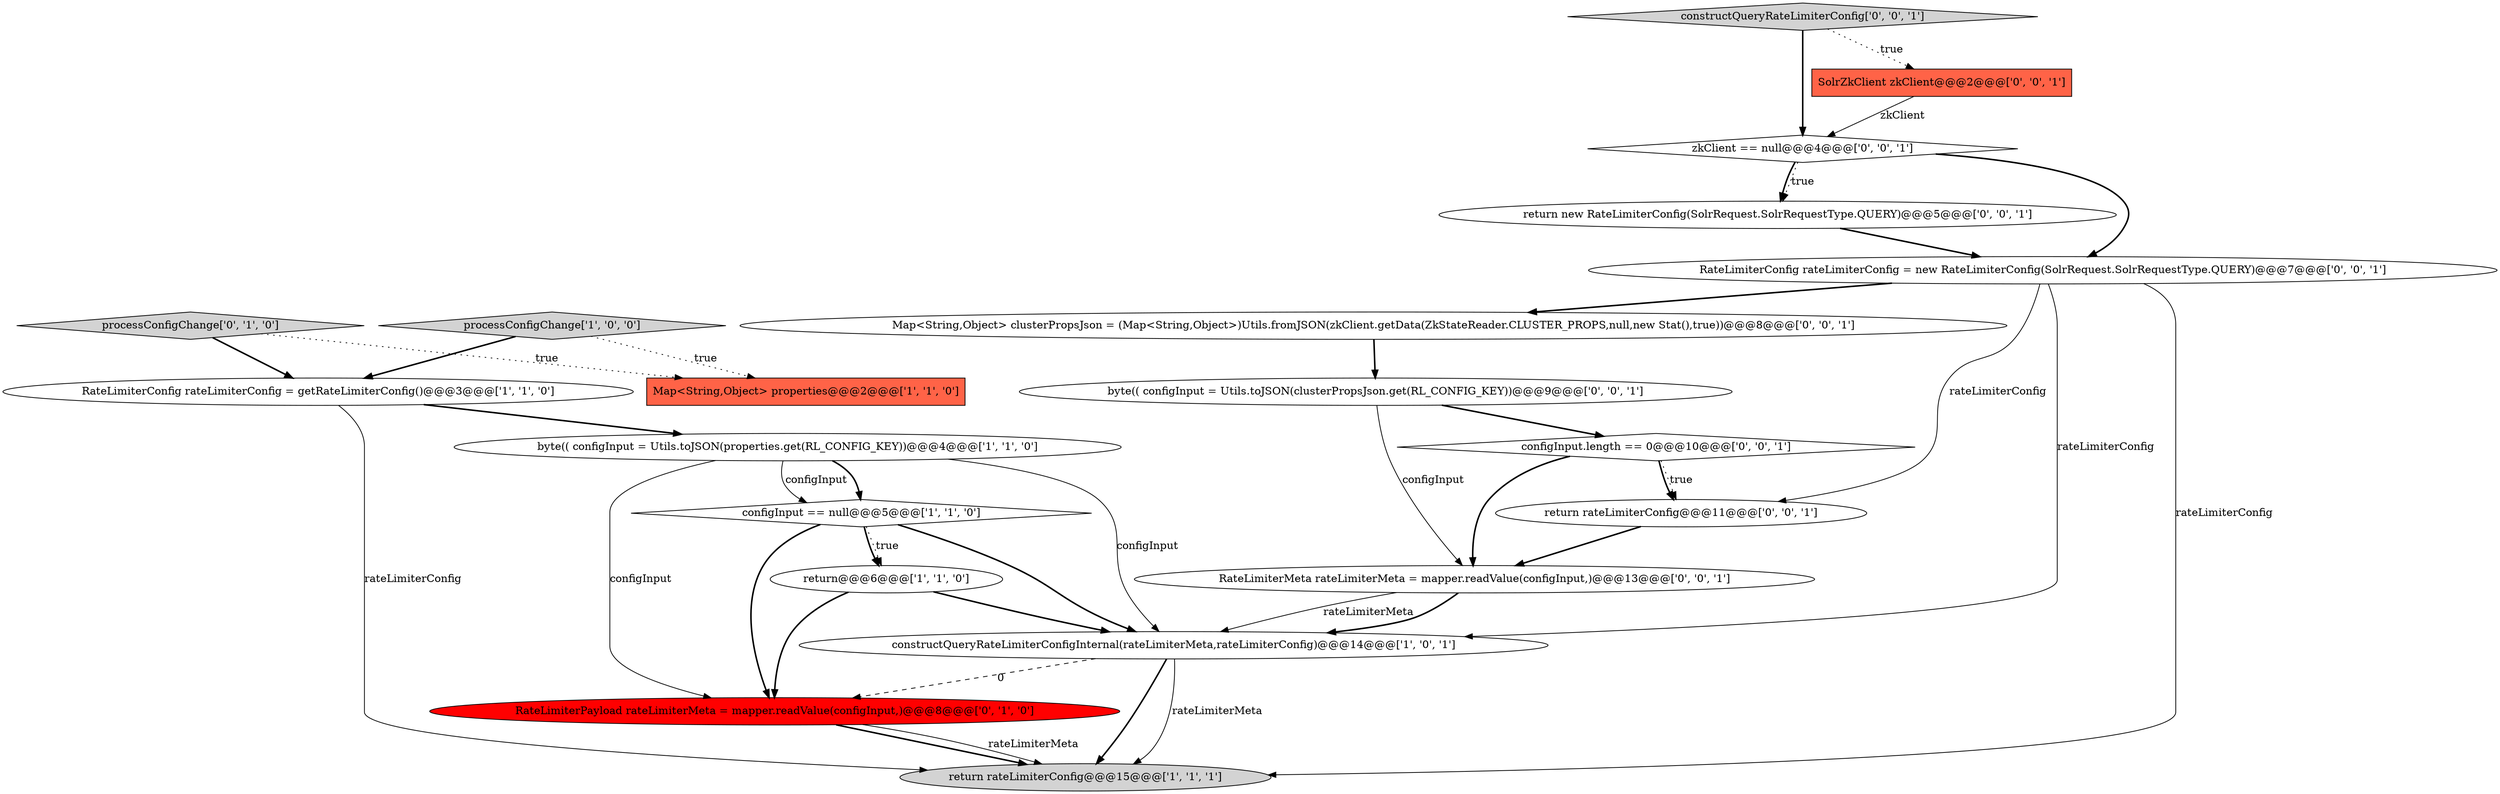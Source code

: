 digraph {
0 [style = filled, label = "configInput == null@@@5@@@['1', '1', '0']", fillcolor = white, shape = diamond image = "AAA0AAABBB1BBB"];
17 [style = filled, label = "byte(( configInput = Utils.toJSON(clusterPropsJson.get(RL_CONFIG_KEY))@@@9@@@['0', '0', '1']", fillcolor = white, shape = ellipse image = "AAA0AAABBB3BBB"];
3 [style = filled, label = "byte(( configInput = Utils.toJSON(properties.get(RL_CONFIG_KEY))@@@4@@@['1', '1', '0']", fillcolor = white, shape = ellipse image = "AAA0AAABBB1BBB"];
11 [style = filled, label = "return rateLimiterConfig@@@11@@@['0', '0', '1']", fillcolor = white, shape = ellipse image = "AAA0AAABBB3BBB"];
19 [style = filled, label = "Map<String,Object> clusterPropsJson = (Map<String,Object>)Utils.fromJSON(zkClient.getData(ZkStateReader.CLUSTER_PROPS,null,new Stat(),true))@@@8@@@['0', '0', '1']", fillcolor = white, shape = ellipse image = "AAA0AAABBB3BBB"];
8 [style = filled, label = "processConfigChange['0', '1', '0']", fillcolor = lightgray, shape = diamond image = "AAA0AAABBB2BBB"];
16 [style = filled, label = "RateLimiterMeta rateLimiterMeta = mapper.readValue(configInput,)@@@13@@@['0', '0', '1']", fillcolor = white, shape = ellipse image = "AAA0AAABBB3BBB"];
2 [style = filled, label = "return rateLimiterConfig@@@15@@@['1', '1', '1']", fillcolor = lightgray, shape = ellipse image = "AAA0AAABBB1BBB"];
14 [style = filled, label = "return new RateLimiterConfig(SolrRequest.SolrRequestType.QUERY)@@@5@@@['0', '0', '1']", fillcolor = white, shape = ellipse image = "AAA0AAABBB3BBB"];
5 [style = filled, label = "RateLimiterConfig rateLimiterConfig = getRateLimiterConfig()@@@3@@@['1', '1', '0']", fillcolor = white, shape = ellipse image = "AAA0AAABBB1BBB"];
12 [style = filled, label = "constructQueryRateLimiterConfig['0', '0', '1']", fillcolor = lightgray, shape = diamond image = "AAA0AAABBB3BBB"];
4 [style = filled, label = "return@@@6@@@['1', '1', '0']", fillcolor = white, shape = ellipse image = "AAA0AAABBB1BBB"];
15 [style = filled, label = "configInput.length == 0@@@10@@@['0', '0', '1']", fillcolor = white, shape = diamond image = "AAA0AAABBB3BBB"];
7 [style = filled, label = "processConfigChange['1', '0', '0']", fillcolor = lightgray, shape = diamond image = "AAA0AAABBB1BBB"];
6 [style = filled, label = "constructQueryRateLimiterConfigInternal(rateLimiterMeta,rateLimiterConfig)@@@14@@@['1', '0', '1']", fillcolor = white, shape = ellipse image = "AAA0AAABBB1BBB"];
9 [style = filled, label = "RateLimiterPayload rateLimiterMeta = mapper.readValue(configInput,)@@@8@@@['0', '1', '0']", fillcolor = red, shape = ellipse image = "AAA1AAABBB2BBB"];
13 [style = filled, label = "RateLimiterConfig rateLimiterConfig = new RateLimiterConfig(SolrRequest.SolrRequestType.QUERY)@@@7@@@['0', '0', '1']", fillcolor = white, shape = ellipse image = "AAA0AAABBB3BBB"];
18 [style = filled, label = "SolrZkClient zkClient@@@2@@@['0', '0', '1']", fillcolor = tomato, shape = box image = "AAA0AAABBB3BBB"];
1 [style = filled, label = "Map<String,Object> properties@@@2@@@['1', '1', '0']", fillcolor = tomato, shape = box image = "AAA0AAABBB1BBB"];
10 [style = filled, label = "zkClient == null@@@4@@@['0', '0', '1']", fillcolor = white, shape = diamond image = "AAA0AAABBB3BBB"];
5->3 [style = bold, label=""];
4->9 [style = bold, label=""];
11->16 [style = bold, label=""];
17->16 [style = solid, label="configInput"];
0->9 [style = bold, label=""];
13->11 [style = solid, label="rateLimiterConfig"];
10->14 [style = bold, label=""];
0->6 [style = bold, label=""];
4->6 [style = bold, label=""];
9->2 [style = bold, label=""];
6->2 [style = solid, label="rateLimiterMeta"];
9->2 [style = solid, label="rateLimiterMeta"];
16->6 [style = solid, label="rateLimiterMeta"];
16->6 [style = bold, label=""];
18->10 [style = solid, label="zkClient"];
0->4 [style = dotted, label="true"];
13->2 [style = solid, label="rateLimiterConfig"];
6->9 [style = dashed, label="0"];
12->18 [style = dotted, label="true"];
19->17 [style = bold, label=""];
15->16 [style = bold, label=""];
5->2 [style = solid, label="rateLimiterConfig"];
13->6 [style = solid, label="rateLimiterConfig"];
3->0 [style = bold, label=""];
6->2 [style = bold, label=""];
10->14 [style = dotted, label="true"];
3->0 [style = solid, label="configInput"];
8->1 [style = dotted, label="true"];
7->5 [style = bold, label=""];
13->19 [style = bold, label=""];
12->10 [style = bold, label=""];
15->11 [style = bold, label=""];
8->5 [style = bold, label=""];
10->13 [style = bold, label=""];
0->4 [style = bold, label=""];
3->9 [style = solid, label="configInput"];
3->6 [style = solid, label="configInput"];
17->15 [style = bold, label=""];
15->11 [style = dotted, label="true"];
14->13 [style = bold, label=""];
7->1 [style = dotted, label="true"];
}
